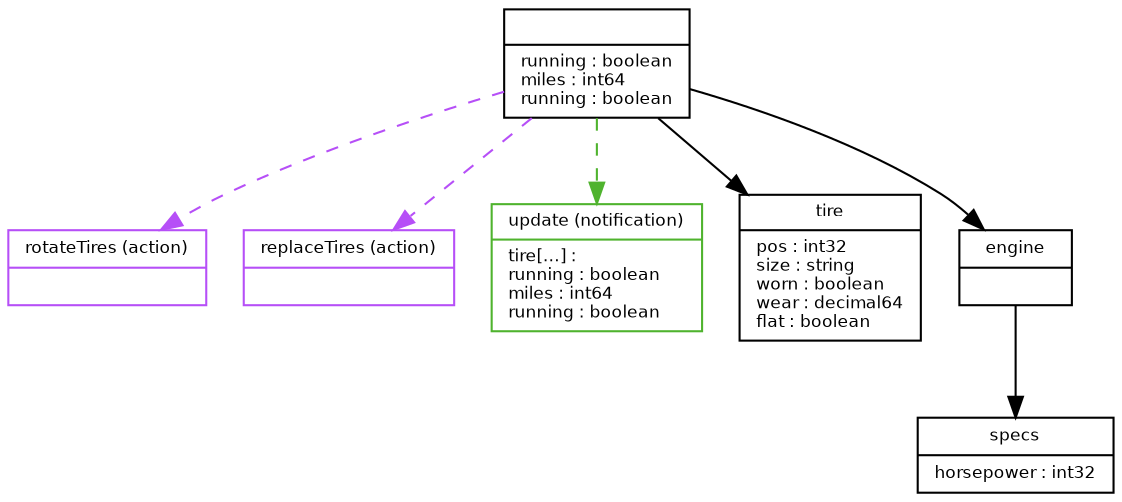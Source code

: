 digraph G {
        fontname = "Bitstream Vera Sans"
        fontsize = 8

        node [
                fontname = "Bitstream Vera Sans"
                fontsize = 8
                shape = "record"
        ]

        edge [
                fontname = "Bitstream Vera Sans"
                fontsize = 8
        ]


       _car [
         label = "{|running : boolean\lmiles : int64\lrunning : boolean\l}"
       ]



       _car_rotateTires [
         label = "{rotateTires (action)|}"
         color = "#b64ff7"
       ]
       _car -> _car_rotateTires [
         style = "dashed"
         color = "#b64ff7"
       ]

       _car_replaceTires [
         label = "{replaceTires (action)|}"
         color = "#b64ff7"
       ]
       _car -> _car_replaceTires [
         style = "dashed"
         color = "#b64ff7"
       ]



       _car_update [
         label = "{update (notification)|tire[…] : \lrunning : boolean\lmiles : int64\lrunning : boolean\l}"
         color = "#4fb32e"
       ]
       _car -> _car_update [
         style = "dashed"
         color = "#4fb32e"
       ]



       _tire [
         label = "{tire|pos : int32\lsize : string\lworn : boolean\lwear : decimal64\lflat : boolean\l}"
       ]







       _engine [
         label = "{engine|}"
       ]







       _engine_specs [
         label = "{specs|horsepower : int32\l}"
       ]










  
    _car -> _tire
    
    
    
    _car -> _engine

  
    
    
    
    
    

  
    _engine -> _engine_specs

  
    


}

